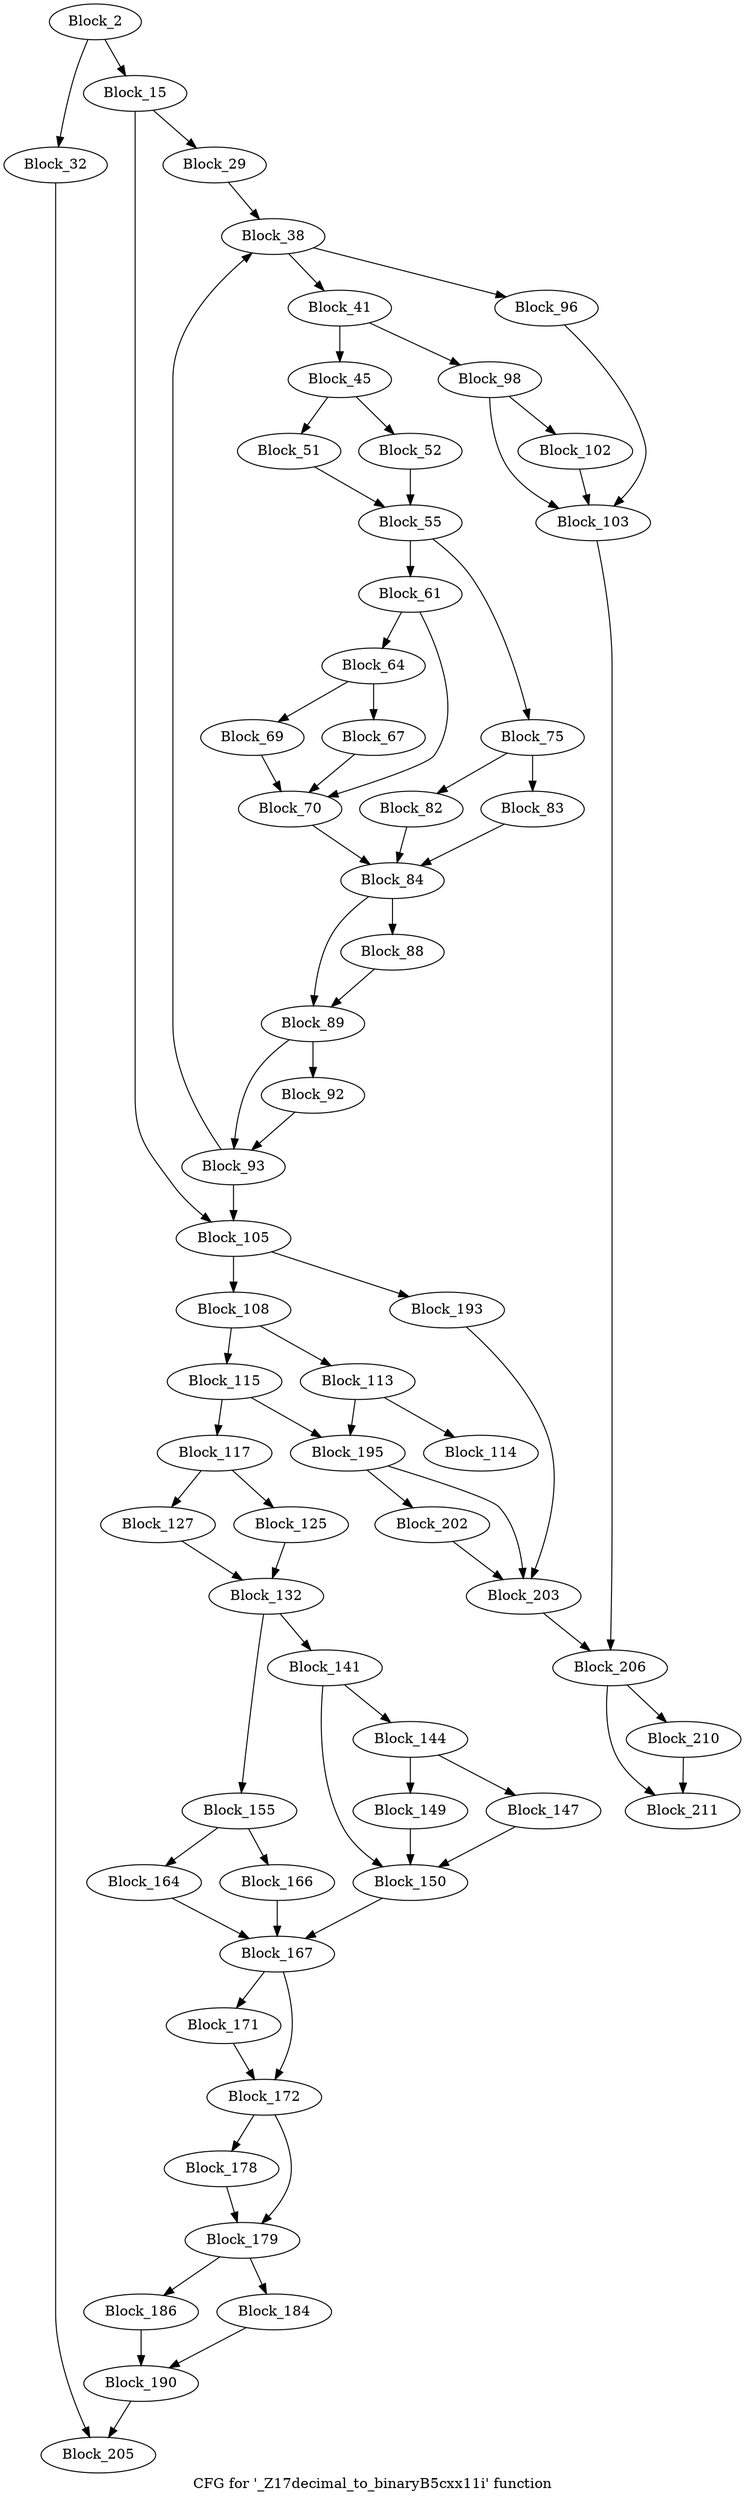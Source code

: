 digraph "CFG for '_Z17decimal_to_binaryB5cxx11i' function" {
	label="CFG for '_Z17decimal_to_binaryB5cxx11i' function";

	block_2 [label="Block_2"];
	block_2:s0 -> block_32;
	block_2:s1 -> block_15;
	block_15 [label="Block_15"];
	block_15:s0 -> block_29;
	block_15:s1 -> block_105;
	block_29 [label="Block_29"];
	block_29 -> block_38;
	block_32 [label="Block_32"];
	block_32 -> block_205;
	block_38 [label="Block_38"];
	block_38 -> block_41;
	block_38 -> block_96;
	block_41 [label="Block_41"];
	block_41 -> block_45;
	block_41 -> block_98;
	block_45 [label="Block_45"];
	block_45:s0 -> block_51;
	block_45:s1 -> block_52;
	block_51 [label="Block_51"];
	block_51 -> block_55;
	block_52 [label="Block_52"];
	block_52 -> block_55;
	block_55 [label="Block_55"];
	block_55:s0 -> block_61;
	block_55:s1 -> block_75;
	block_61 [label="Block_61"];
	block_61:s0 -> block_70;
	block_61:s1 -> block_64;
	block_64 [label="Block_64"];
	block_64:s0 -> block_67;
	block_64:s1 -> block_69;
	block_67 [label="Block_67"];
	block_67 -> block_70;
	block_69 [label="Block_69"];
	block_69 -> block_70;
	block_70 [label="Block_70"];
	block_70 -> block_84;
	block_75 [label="Block_75"];
	block_75:s0 -> block_83;
	block_75:s1 -> block_82;
	block_82 [label="Block_82"];
	block_82 -> block_84;
	block_83 [label="Block_83"];
	block_83 -> block_84;
	block_84 [label="Block_84"];
	block_84:s0 -> block_89;
	block_84:s1 -> block_88;
	block_88 [label="Block_88"];
	block_88 -> block_89;
	block_89 [label="Block_89"];
	block_89:s0 -> block_93;
	block_89:s1 -> block_92;
	block_92 [label="Block_92"];
	block_92 -> block_93;
	block_93 [label="Block_93"];
	block_93:s0 -> block_105;
	block_93:s1 -> block_38;
	block_96 [label="Block_96"];
	block_96 -> block_103;
	block_98 [label="Block_98"];
	block_98:s0 -> block_103;
	block_98:s1 -> block_102;
	block_102 [label="Block_102"];
	block_102 -> block_103;
	block_103 [label="Block_103"];
	block_103 -> block_206;
	block_105 [label="Block_105"];
	block_105 -> block_108;
	block_105 -> block_193;
	block_108 [label="Block_108"];
	block_108:s0 -> block_113;
	block_108:s1 -> block_115;
	block_113 [label="Block_113"];
	block_113 -> block_114;
	block_113 -> block_195;
	block_114 [label="Block_114"];
	block_115 [label="Block_115"];
	block_115 -> block_117;
	block_115 -> block_195;
	block_117 [label="Block_117"];
	block_117:s0 -> block_125;
	block_117:s1 -> block_127;
	block_125 [label="Block_125"];
	block_125 -> block_132;
	block_127 [label="Block_127"];
	block_127 -> block_132;
	block_132 [label="Block_132"];
	block_132:s0 -> block_141;
	block_132:s1 -> block_155;
	block_141 [label="Block_141"];
	block_141:s0 -> block_150;
	block_141:s1 -> block_144;
	block_144 [label="Block_144"];
	block_144:s0 -> block_147;
	block_144:s1 -> block_149;
	block_147 [label="Block_147"];
	block_147 -> block_150;
	block_149 [label="Block_149"];
	block_149 -> block_150;
	block_150 [label="Block_150"];
	block_150 -> block_167;
	block_155 [label="Block_155"];
	block_155:s0 -> block_166;
	block_155:s1 -> block_164;
	block_164 [label="Block_164"];
	block_164 -> block_167;
	block_166 [label="Block_166"];
	block_166 -> block_167;
	block_167 [label="Block_167"];
	block_167:s0 -> block_172;
	block_167:s1 -> block_171;
	block_171 [label="Block_171"];
	block_171 -> block_172;
	block_172 [label="Block_172"];
	block_172:s0 -> block_179;
	block_172:s1 -> block_178;
	block_178 [label="Block_178"];
	block_178 -> block_179;
	block_179 [label="Block_179"];
	block_179:s0 -> block_184;
	block_179:s1 -> block_186;
	block_184 [label="Block_184"];
	block_184 -> block_190;
	block_186 [label="Block_186"];
	block_186 -> block_190;
	block_190 [label="Block_190"];
	block_190 -> block_205;
	block_193 [label="Block_193"];
	block_193 -> block_203;
	block_195 [label="Block_195"];
	block_195:s0 -> block_203;
	block_195:s1 -> block_202;
	block_202 [label="Block_202"];
	block_202 -> block_203;
	block_203 [label="Block_203"];
	block_203 -> block_206;
	block_205 [label="Block_205"];
	block_206 [label="Block_206"];
	block_206:s0 -> block_211;
	block_206:s1 -> block_210;
	block_210 [label="Block_210"];
	block_210 -> block_211;
	block_211 [label="Block_211"];
}

